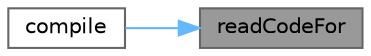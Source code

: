 digraph "readCodeFor"
{
 // INTERACTIVE_SVG=YES
 // LATEX_PDF_SIZE
  bgcolor="transparent";
  edge [fontname=Helvetica,fontsize=10,labelfontname=Helvetica,labelfontsize=10];
  node [fontname=Helvetica,fontsize=10,shape=box,height=0.2,width=0.4];
  rankdir="RL";
  Node1 [id="Node000001",label="readCodeFor",height=0.2,width=0.4,color="gray40", fillcolor="grey60", style="filled", fontcolor="black",tooltip=" "];
  Node1 -> Node2 [id="edge1_Node000001_Node000002",dir="back",color="steelblue1",style="solid",tooltip=" "];
  Node2 [id="Node000002",label="compile",height=0.2,width=0.4,color="grey40", fillcolor="white", style="filled",URL="$da/dee/a00383_aa5ba8fc82448cfd208a589ee41c61a9b.html#aa5ba8fc82448cfd208a589ee41c61a9b",tooltip=" "];
}
